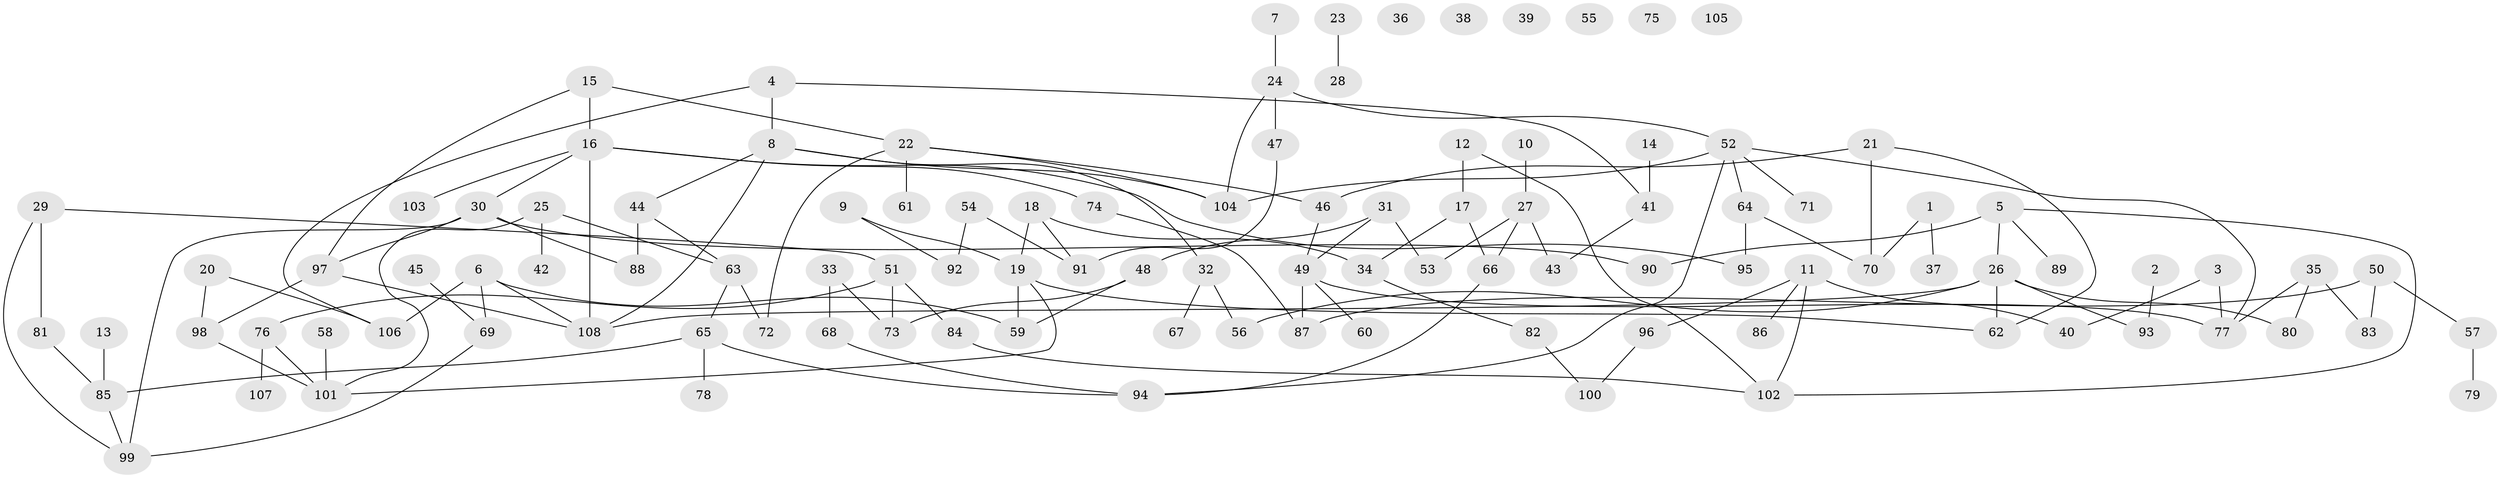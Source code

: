 // coarse degree distribution, {3: 0.18666666666666668, 1: 0.21333333333333335, 2: 0.24, 8: 0.04, 5: 0.02666666666666667, 6: 0.09333333333333334, 4: 0.12, 0: 0.08}
// Generated by graph-tools (version 1.1) at 2025/41/03/06/25 10:41:19]
// undirected, 108 vertices, 137 edges
graph export_dot {
graph [start="1"]
  node [color=gray90,style=filled];
  1;
  2;
  3;
  4;
  5;
  6;
  7;
  8;
  9;
  10;
  11;
  12;
  13;
  14;
  15;
  16;
  17;
  18;
  19;
  20;
  21;
  22;
  23;
  24;
  25;
  26;
  27;
  28;
  29;
  30;
  31;
  32;
  33;
  34;
  35;
  36;
  37;
  38;
  39;
  40;
  41;
  42;
  43;
  44;
  45;
  46;
  47;
  48;
  49;
  50;
  51;
  52;
  53;
  54;
  55;
  56;
  57;
  58;
  59;
  60;
  61;
  62;
  63;
  64;
  65;
  66;
  67;
  68;
  69;
  70;
  71;
  72;
  73;
  74;
  75;
  76;
  77;
  78;
  79;
  80;
  81;
  82;
  83;
  84;
  85;
  86;
  87;
  88;
  89;
  90;
  91;
  92;
  93;
  94;
  95;
  96;
  97;
  98;
  99;
  100;
  101;
  102;
  103;
  104;
  105;
  106;
  107;
  108;
  1 -- 37;
  1 -- 70;
  2 -- 93;
  3 -- 40;
  3 -- 77;
  4 -- 8;
  4 -- 41;
  4 -- 106;
  5 -- 26;
  5 -- 89;
  5 -- 90;
  5 -- 102;
  6 -- 59;
  6 -- 69;
  6 -- 106;
  6 -- 108;
  7 -- 24;
  8 -- 32;
  8 -- 44;
  8 -- 104;
  8 -- 108;
  9 -- 19;
  9 -- 92;
  10 -- 27;
  11 -- 40;
  11 -- 86;
  11 -- 96;
  11 -- 102;
  12 -- 17;
  12 -- 102;
  13 -- 85;
  14 -- 41;
  15 -- 16;
  15 -- 22;
  15 -- 97;
  16 -- 30;
  16 -- 74;
  16 -- 95;
  16 -- 103;
  16 -- 108;
  17 -- 34;
  17 -- 66;
  18 -- 19;
  18 -- 34;
  18 -- 91;
  19 -- 59;
  19 -- 62;
  19 -- 101;
  20 -- 98;
  20 -- 106;
  21 -- 46;
  21 -- 62;
  21 -- 70;
  22 -- 46;
  22 -- 61;
  22 -- 72;
  22 -- 104;
  23 -- 28;
  24 -- 47;
  24 -- 52;
  24 -- 104;
  25 -- 42;
  25 -- 63;
  25 -- 101;
  26 -- 56;
  26 -- 62;
  26 -- 80;
  26 -- 93;
  26 -- 108;
  27 -- 43;
  27 -- 53;
  27 -- 66;
  29 -- 51;
  29 -- 81;
  29 -- 99;
  30 -- 88;
  30 -- 90;
  30 -- 97;
  30 -- 99;
  31 -- 48;
  31 -- 49;
  31 -- 53;
  32 -- 56;
  32 -- 67;
  33 -- 68;
  33 -- 73;
  34 -- 82;
  35 -- 77;
  35 -- 80;
  35 -- 83;
  41 -- 43;
  44 -- 63;
  44 -- 88;
  45 -- 69;
  46 -- 49;
  47 -- 91;
  48 -- 59;
  48 -- 73;
  49 -- 60;
  49 -- 77;
  49 -- 87;
  50 -- 57;
  50 -- 83;
  50 -- 87;
  51 -- 73;
  51 -- 76;
  51 -- 84;
  52 -- 64;
  52 -- 71;
  52 -- 77;
  52 -- 94;
  52 -- 104;
  54 -- 91;
  54 -- 92;
  57 -- 79;
  58 -- 101;
  63 -- 65;
  63 -- 72;
  64 -- 70;
  64 -- 95;
  65 -- 78;
  65 -- 85;
  65 -- 94;
  66 -- 94;
  68 -- 94;
  69 -- 99;
  74 -- 87;
  76 -- 101;
  76 -- 107;
  81 -- 85;
  82 -- 100;
  84 -- 102;
  85 -- 99;
  96 -- 100;
  97 -- 98;
  97 -- 108;
  98 -- 101;
}

